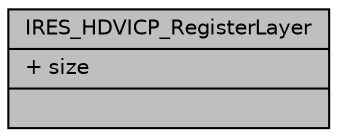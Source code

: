 digraph "IRES_HDVICP_RegisterLayer"
{
  edge [fontname="Helvetica",fontsize="10",labelfontname="Helvetica",labelfontsize="10"];
  node [fontname="Helvetica",fontsize="10",shape=record];
  Node1 [label="{IRES_HDVICP_RegisterLayer\n|+ size\l|}",height=0.2,width=0.4,color="black", fillcolor="grey75", style="filled", fontcolor="black"];
}
